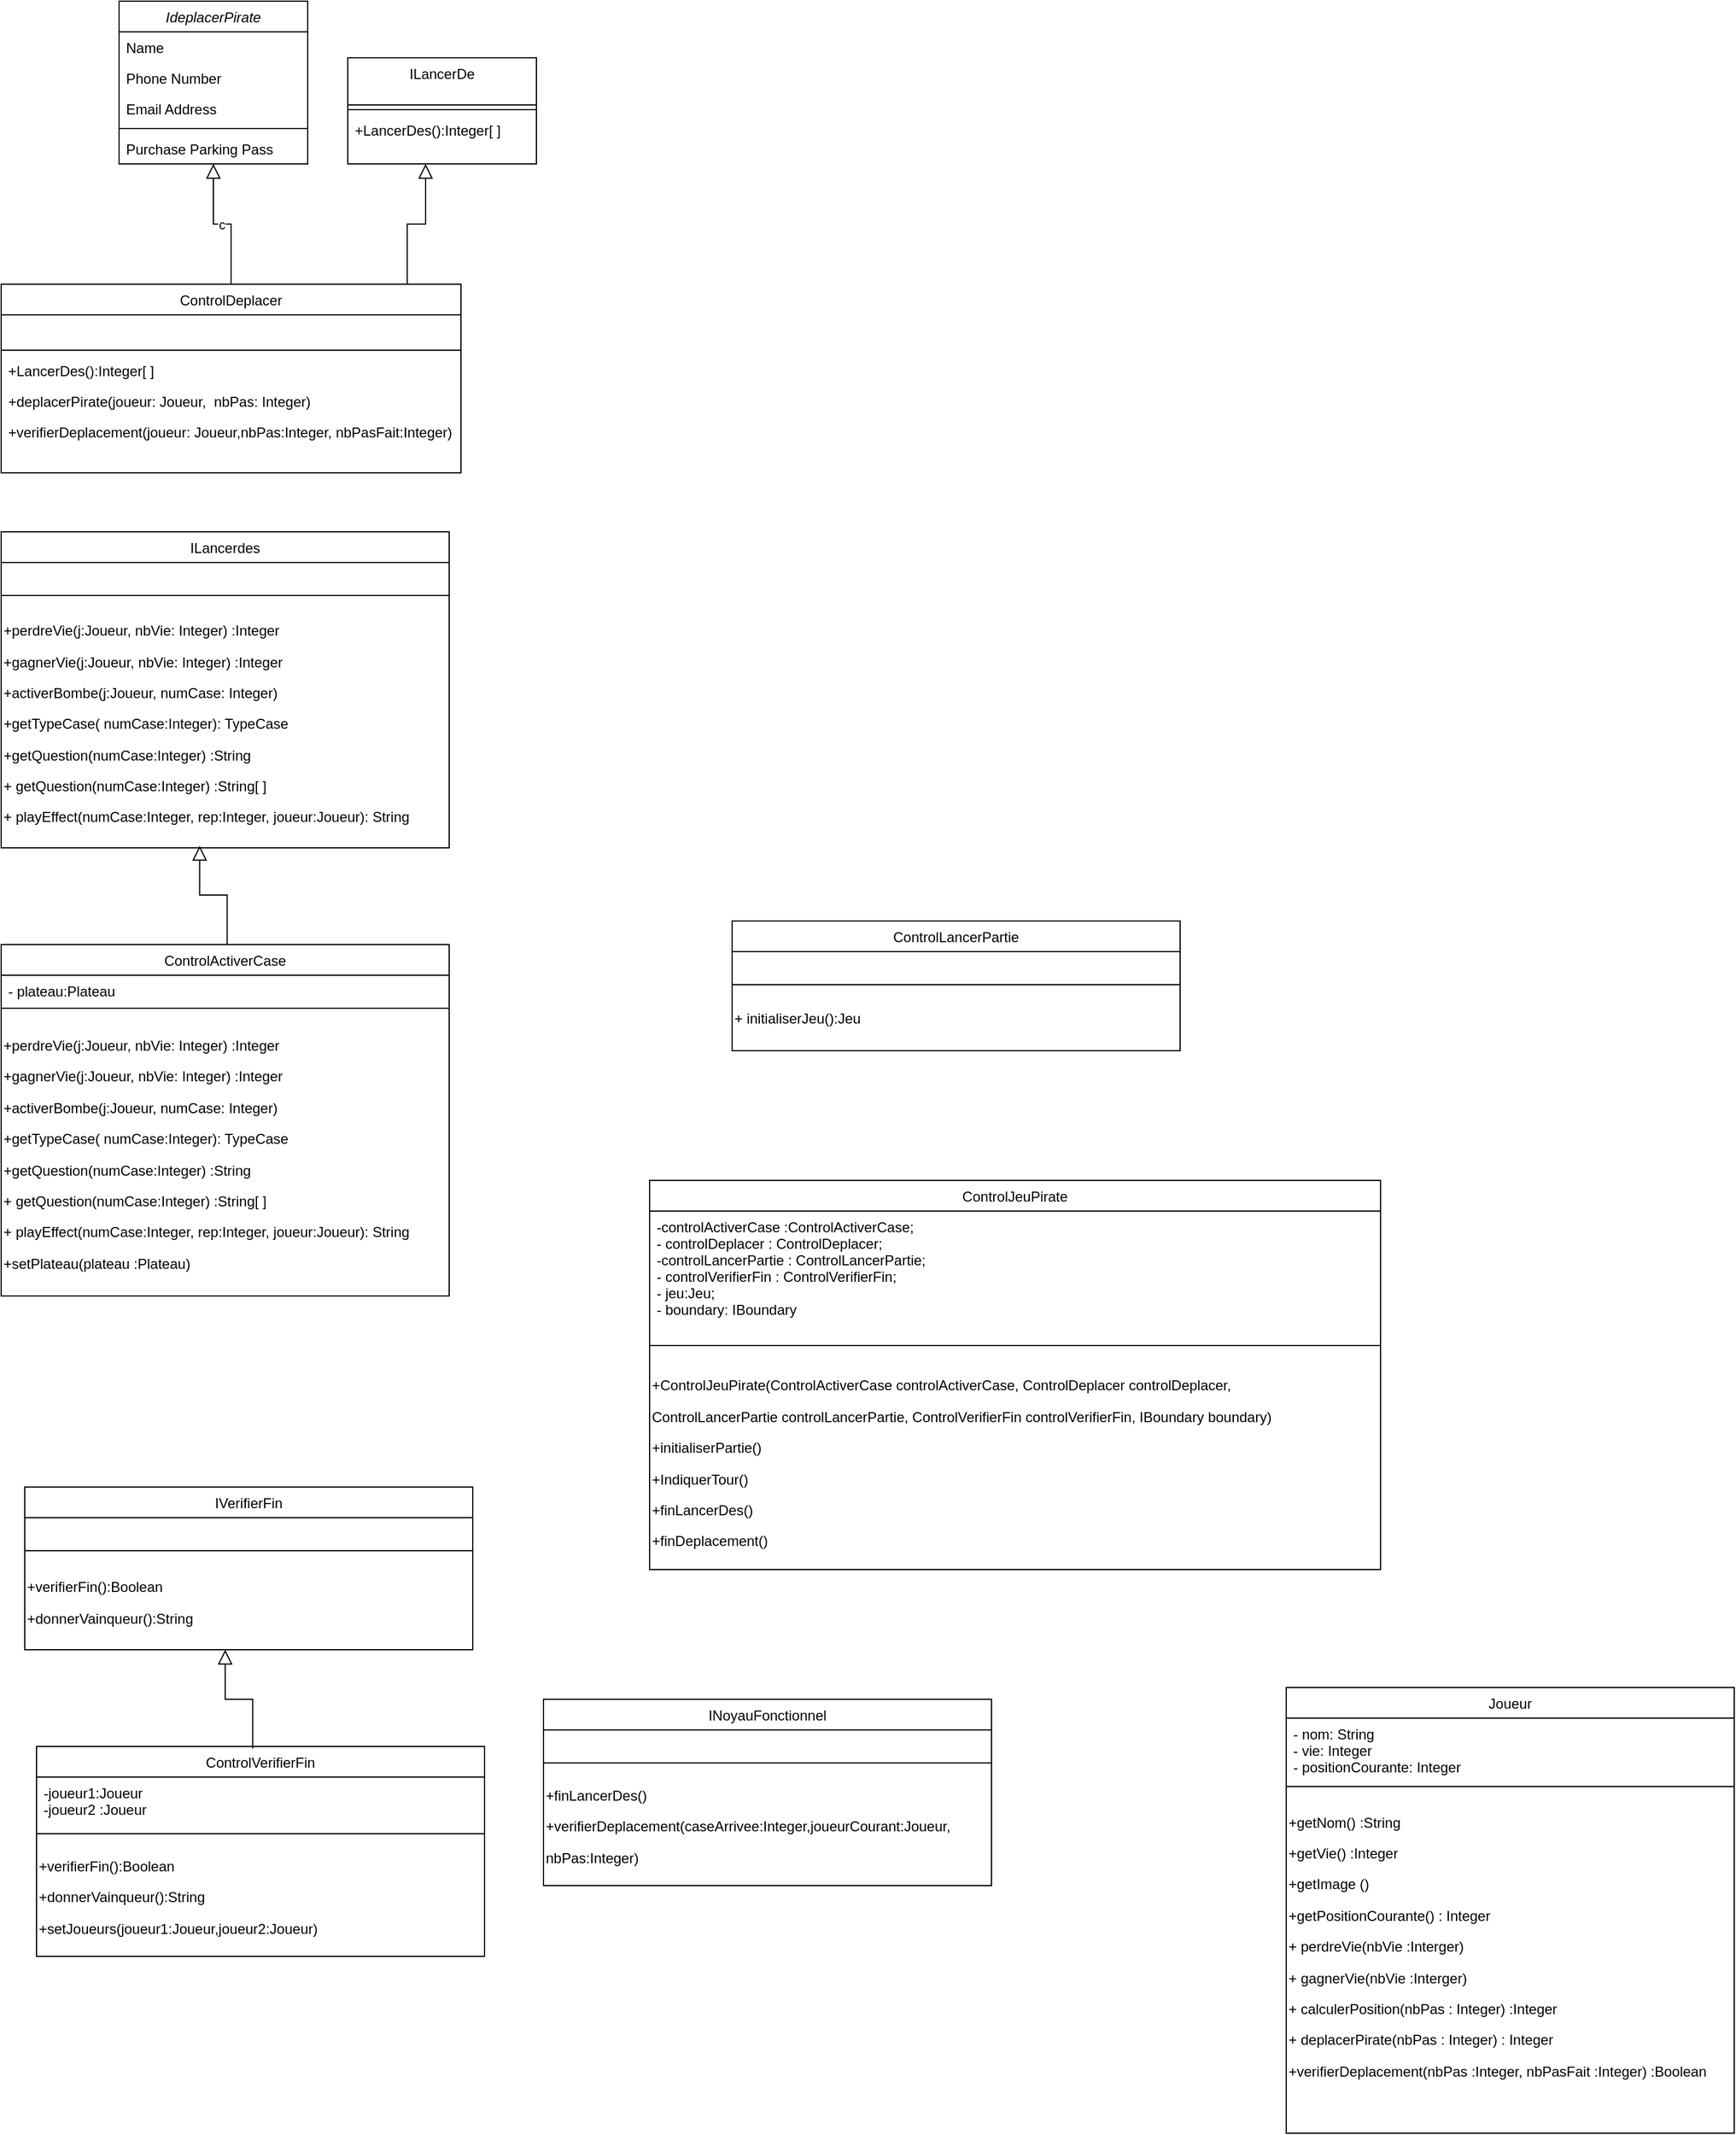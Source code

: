 <mxfile version="24.2.7" type="github">
  <diagram id="C5RBs43oDa-KdzZeNtuy" name="Page-1">
    <mxGraphModel dx="3393" dy="2230" grid="1" gridSize="10" guides="1" tooltips="1" connect="1" arrows="1" fold="1" page="1" pageScale="1" pageWidth="827" pageHeight="1169" math="0" shadow="0">
      <root>
        <mxCell id="WIyWlLk6GJQsqaUBKTNV-0" />
        <mxCell id="WIyWlLk6GJQsqaUBKTNV-1" parent="WIyWlLk6GJQsqaUBKTNV-0" />
        <mxCell id="zkfFHV4jXpPFQw0GAbJ--0" value="IdeplacerPirate" style="swimlane;fontStyle=2;align=center;verticalAlign=top;childLayout=stackLayout;horizontal=1;startSize=26;horizontalStack=0;resizeParent=1;resizeLast=0;collapsible=1;marginBottom=0;rounded=0;shadow=0;strokeWidth=1;" parent="WIyWlLk6GJQsqaUBKTNV-1" vertex="1">
          <mxGeometry x="220" y="120" width="160" height="138" as="geometry">
            <mxRectangle x="230" y="140" width="160" height="26" as="alternateBounds" />
          </mxGeometry>
        </mxCell>
        <mxCell id="zkfFHV4jXpPFQw0GAbJ--1" value="Name" style="text;align=left;verticalAlign=top;spacingLeft=4;spacingRight=4;overflow=hidden;rotatable=0;points=[[0,0.5],[1,0.5]];portConstraint=eastwest;" parent="zkfFHV4jXpPFQw0GAbJ--0" vertex="1">
          <mxGeometry y="26" width="160" height="26" as="geometry" />
        </mxCell>
        <mxCell id="zkfFHV4jXpPFQw0GAbJ--2" value="Phone Number" style="text;align=left;verticalAlign=top;spacingLeft=4;spacingRight=4;overflow=hidden;rotatable=0;points=[[0,0.5],[1,0.5]];portConstraint=eastwest;rounded=0;shadow=0;html=0;" parent="zkfFHV4jXpPFQw0GAbJ--0" vertex="1">
          <mxGeometry y="52" width="160" height="26" as="geometry" />
        </mxCell>
        <mxCell id="zkfFHV4jXpPFQw0GAbJ--3" value="Email Address" style="text;align=left;verticalAlign=top;spacingLeft=4;spacingRight=4;overflow=hidden;rotatable=0;points=[[0,0.5],[1,0.5]];portConstraint=eastwest;rounded=0;shadow=0;html=0;" parent="zkfFHV4jXpPFQw0GAbJ--0" vertex="1">
          <mxGeometry y="78" width="160" height="26" as="geometry" />
        </mxCell>
        <mxCell id="zkfFHV4jXpPFQw0GAbJ--4" value="" style="line;html=1;strokeWidth=1;align=left;verticalAlign=middle;spacingTop=-1;spacingLeft=3;spacingRight=3;rotatable=0;labelPosition=right;points=[];portConstraint=eastwest;" parent="zkfFHV4jXpPFQw0GAbJ--0" vertex="1">
          <mxGeometry y="104" width="160" height="8" as="geometry" />
        </mxCell>
        <mxCell id="zkfFHV4jXpPFQw0GAbJ--5" value="Purchase Parking Pass" style="text;align=left;verticalAlign=top;spacingLeft=4;spacingRight=4;overflow=hidden;rotatable=0;points=[[0,0.5],[1,0.5]];portConstraint=eastwest;" parent="zkfFHV4jXpPFQw0GAbJ--0" vertex="1">
          <mxGeometry y="112" width="160" height="26" as="geometry" />
        </mxCell>
        <mxCell id="zkfFHV4jXpPFQw0GAbJ--6" value="ControlDeplacer" style="swimlane;fontStyle=0;align=center;verticalAlign=top;childLayout=stackLayout;horizontal=1;startSize=26;horizontalStack=0;resizeParent=1;resizeLast=0;collapsible=1;marginBottom=0;rounded=0;shadow=0;strokeWidth=1;" parent="WIyWlLk6GJQsqaUBKTNV-1" vertex="1">
          <mxGeometry x="120" y="360" width="390" height="160" as="geometry">
            <mxRectangle x="130" y="380" width="160" height="26" as="alternateBounds" />
          </mxGeometry>
        </mxCell>
        <mxCell id="zkfFHV4jXpPFQw0GAbJ--7" value="                         " style="text;align=left;verticalAlign=top;spacingLeft=4;spacingRight=4;overflow=hidden;rotatable=0;points=[[0,0.5],[1,0.5]];portConstraint=eastwest;" parent="zkfFHV4jXpPFQw0GAbJ--6" vertex="1">
          <mxGeometry y="26" width="390" height="26" as="geometry" />
        </mxCell>
        <mxCell id="zkfFHV4jXpPFQw0GAbJ--9" value="" style="line;html=1;strokeWidth=1;align=left;verticalAlign=middle;spacingTop=-1;spacingLeft=3;spacingRight=3;rotatable=0;labelPosition=right;points=[];portConstraint=eastwest;" parent="zkfFHV4jXpPFQw0GAbJ--6" vertex="1">
          <mxGeometry y="52" width="390" height="8" as="geometry" />
        </mxCell>
        <mxCell id="zkfFHV4jXpPFQw0GAbJ--10" value="+LancerDes():Integer[ ]" style="text;align=left;verticalAlign=top;spacingLeft=4;spacingRight=4;overflow=hidden;rotatable=0;points=[[0,0.5],[1,0.5]];portConstraint=eastwest;fontStyle=0" parent="zkfFHV4jXpPFQw0GAbJ--6" vertex="1">
          <mxGeometry y="60" width="390" height="26" as="geometry" />
        </mxCell>
        <mxCell id="zkfFHV4jXpPFQw0GAbJ--11" value="+deplacerPirate(joueur: Joueur,  nbPas: Integer)" style="text;align=left;verticalAlign=top;spacingLeft=4;spacingRight=4;overflow=hidden;rotatable=0;points=[[0,0.5],[1,0.5]];portConstraint=eastwest;" parent="zkfFHV4jXpPFQw0GAbJ--6" vertex="1">
          <mxGeometry y="86" width="390" height="26" as="geometry" />
        </mxCell>
        <mxCell id="rYgNnZlvp2lOwRGBePte-1" value="+verifierDeplacement(joueur: Joueur,nbPas:Integer, nbPasFait:Integer)" style="text;align=left;verticalAlign=top;spacingLeft=4;spacingRight=4;overflow=hidden;rotatable=0;points=[[0,0.5],[1,0.5]];portConstraint=eastwest;" vertex="1" parent="zkfFHV4jXpPFQw0GAbJ--6">
          <mxGeometry y="112" width="390" height="26" as="geometry" />
        </mxCell>
        <mxCell id="zkfFHV4jXpPFQw0GAbJ--12" value="c" style="endArrow=block;endSize=10;endFill=0;shadow=0;strokeWidth=1;rounded=0;curved=0;edgeStyle=elbowEdgeStyle;elbow=vertical;" parent="WIyWlLk6GJQsqaUBKTNV-1" source="zkfFHV4jXpPFQw0GAbJ--6" target="zkfFHV4jXpPFQw0GAbJ--0" edge="1">
          <mxGeometry width="160" relative="1" as="geometry">
            <mxPoint x="200" y="203" as="sourcePoint" />
            <mxPoint x="200" y="203" as="targetPoint" />
          </mxGeometry>
        </mxCell>
        <mxCell id="zkfFHV4jXpPFQw0GAbJ--13" value="Joueur" style="swimlane;fontStyle=0;align=center;verticalAlign=top;childLayout=stackLayout;horizontal=1;startSize=26;horizontalStack=0;resizeParent=1;resizeLast=0;collapsible=1;marginBottom=0;rounded=0;shadow=0;strokeWidth=1;" parent="WIyWlLk6GJQsqaUBKTNV-1" vertex="1">
          <mxGeometry x="1210" y="1550" width="380" height="378" as="geometry">
            <mxRectangle x="340" y="380" width="170" height="26" as="alternateBounds" />
          </mxGeometry>
        </mxCell>
        <mxCell id="zkfFHV4jXpPFQw0GAbJ--14" value="- nom: String&#xa;- vie: Integer&#xa;- positionCourante: Integer" style="text;align=left;verticalAlign=top;spacingLeft=4;spacingRight=4;overflow=hidden;rotatable=0;points=[[0,0.5],[1,0.5]];portConstraint=eastwest;" parent="zkfFHV4jXpPFQw0GAbJ--13" vertex="1">
          <mxGeometry y="26" width="380" height="54" as="geometry" />
        </mxCell>
        <mxCell id="zkfFHV4jXpPFQw0GAbJ--15" value="" style="line;html=1;strokeWidth=1;align=left;verticalAlign=middle;spacingTop=-1;spacingLeft=3;spacingRight=3;rotatable=0;labelPosition=right;points=[];portConstraint=eastwest;" parent="zkfFHV4jXpPFQw0GAbJ--13" vertex="1">
          <mxGeometry y="80" width="380" height="8" as="geometry" />
        </mxCell>
        <mxCell id="rYgNnZlvp2lOwRGBePte-4" value="&lt;p class=&quot;MsoNormal&quot;&gt;+getNom()&amp;nbsp;:String&lt;/p&gt;&lt;p style=&quot;&quot; class=&quot;MsoNormal&quot;&gt;&lt;span style=&quot;background-color: initial;&quot;&gt;+getVie()&amp;nbsp;:Integer&lt;/span&gt;&lt;/p&gt;&lt;p class=&quot;MsoNormal&quot;&gt;+getImage&amp;nbsp;()&lt;/p&gt;&lt;p class=&quot;MsoNormal&quot;&gt;+getPositionCourante()&amp;nbsp;: Integer&lt;/p&gt;&lt;p class=&quot;MsoNormal&quot;&gt;+ perdreVie(nbVie&amp;nbsp;:Interger)&amp;nbsp;&lt;/p&gt;&lt;p class=&quot;MsoNormal&quot;&gt;+ gagnerVie(nbVie&amp;nbsp;:Interger)&amp;nbsp;&lt;/p&gt;&lt;p class=&quot;MsoNormal&quot;&gt;+ calculerPosition(nbPas&amp;nbsp;: Integer)&amp;nbsp;:Integer&lt;/p&gt;&lt;p class=&quot;MsoNormal&quot;&gt;+ deplacerPirate(nbPas&amp;nbsp;: Integer)&amp;nbsp;: Integer&lt;/p&gt;&lt;p class=&quot;MsoNormal&quot;&gt;+verifierDeplacement(nbPas&amp;nbsp;:Integer, nbPasFait&amp;nbsp;:Integer)&amp;nbsp;:Boolean&lt;/p&gt;&lt;p class=&quot;MsoNormal&quot;&gt;&lt;br&gt;&lt;/p&gt;" style="text;html=1;align=left;verticalAlign=middle;resizable=0;points=[];autosize=1;strokeColor=none;fillColor=none;" vertex="1" parent="zkfFHV4jXpPFQw0GAbJ--13">
          <mxGeometry y="88" width="380" height="290" as="geometry" />
        </mxCell>
        <mxCell id="zkfFHV4jXpPFQw0GAbJ--17" value="ILancerDe" style="swimlane;fontStyle=0;align=center;verticalAlign=top;childLayout=stackLayout;horizontal=1;startSize=40;horizontalStack=0;resizeParent=1;resizeLast=0;collapsible=1;marginBottom=0;rounded=0;shadow=0;strokeWidth=1;" parent="WIyWlLk6GJQsqaUBKTNV-1" vertex="1">
          <mxGeometry x="414" y="168" width="160" height="90" as="geometry">
            <mxRectangle x="550" y="140" width="160" height="26" as="alternateBounds" />
          </mxGeometry>
        </mxCell>
        <mxCell id="zkfFHV4jXpPFQw0GAbJ--23" value="" style="line;html=1;strokeWidth=1;align=left;verticalAlign=middle;spacingTop=-1;spacingLeft=3;spacingRight=3;rotatable=0;labelPosition=right;points=[];portConstraint=eastwest;" parent="zkfFHV4jXpPFQw0GAbJ--17" vertex="1">
          <mxGeometry y="40" width="160" height="8" as="geometry" />
        </mxCell>
        <mxCell id="zkfFHV4jXpPFQw0GAbJ--24" value="+LancerDes():Integer[ ]" style="text;align=left;verticalAlign=top;spacingLeft=4;spacingRight=4;overflow=hidden;rotatable=0;points=[[0,0.5],[1,0.5]];portConstraint=eastwest;" parent="zkfFHV4jXpPFQw0GAbJ--17" vertex="1">
          <mxGeometry y="48" width="160" height="26" as="geometry" />
        </mxCell>
        <mxCell id="rYgNnZlvp2lOwRGBePte-0" value="" style="endArrow=block;endSize=10;endFill=0;shadow=0;strokeWidth=1;rounded=0;curved=0;edgeStyle=elbowEdgeStyle;elbow=vertical;exitX=0.883;exitY=0.002;exitDx=0;exitDy=0;exitPerimeter=0;" edge="1" parent="WIyWlLk6GJQsqaUBKTNV-1" source="zkfFHV4jXpPFQw0GAbJ--6">
          <mxGeometry width="160" relative="1" as="geometry">
            <mxPoint x="260" y="340" as="sourcePoint" />
            <mxPoint x="480" y="258" as="targetPoint" />
          </mxGeometry>
        </mxCell>
        <mxCell id="rYgNnZlvp2lOwRGBePte-8" value="ILancerdes" style="swimlane;fontStyle=0;align=center;verticalAlign=top;childLayout=stackLayout;horizontal=1;startSize=26;horizontalStack=0;resizeParent=1;resizeLast=0;collapsible=1;marginBottom=0;rounded=0;shadow=0;strokeWidth=1;" vertex="1" parent="WIyWlLk6GJQsqaUBKTNV-1">
          <mxGeometry x="120" y="570" width="380" height="268" as="geometry">
            <mxRectangle x="340" y="380" width="170" height="26" as="alternateBounds" />
          </mxGeometry>
        </mxCell>
        <mxCell id="rYgNnZlvp2lOwRGBePte-9" value="                                                     " style="text;align=left;verticalAlign=top;spacingLeft=4;spacingRight=4;overflow=hidden;rotatable=0;points=[[0,0.5],[1,0.5]];portConstraint=eastwest;" vertex="1" parent="rYgNnZlvp2lOwRGBePte-8">
          <mxGeometry y="26" width="380" height="24" as="geometry" />
        </mxCell>
        <mxCell id="rYgNnZlvp2lOwRGBePte-10" value="" style="line;html=1;strokeWidth=1;align=left;verticalAlign=middle;spacingTop=-1;spacingLeft=3;spacingRight=3;rotatable=0;labelPosition=right;points=[];portConstraint=eastwest;" vertex="1" parent="rYgNnZlvp2lOwRGBePte-8">
          <mxGeometry y="50" width="380" height="8" as="geometry" />
        </mxCell>
        <mxCell id="rYgNnZlvp2lOwRGBePte-11" value="&lt;p class=&quot;MsoNormal&quot;&gt;+perdreVie(j:Joueur, nbVie: Integer)&amp;nbsp;:Integer&lt;/p&gt;&lt;p style=&quot;&quot; class=&quot;MsoNormal&quot;&gt;&lt;span style=&quot;background-color: initial;&quot;&gt;+gagnerVie(&lt;/span&gt;&lt;span style=&quot;background-color: initial;&quot;&gt;j:Joueur, nbVie: Integer&lt;/span&gt;&lt;span style=&quot;background-color: initial;&quot;&gt;)&amp;nbsp;:Integer&lt;/span&gt;&lt;/p&gt;&lt;p class=&quot;MsoNormal&quot;&gt;+activerBombe(&lt;span style=&quot;background-color: initial;&quot;&gt;j:Joueur, numCase: Integer&lt;/span&gt;&lt;span style=&quot;background-color: initial;&quot;&gt;)&lt;/span&gt;&lt;/p&gt;&lt;p class=&quot;MsoNormal&quot;&gt;+getTypeCase( numCase:Integer): TypeCase&lt;/p&gt;&lt;p class=&quot;MsoNormal&quot;&gt;+&lt;span style=&quot;background-color: initial;&quot;&gt;getQuestion(numCase:Integer) :String&lt;/span&gt;&lt;span style=&quot;background-color: initial;&quot;&gt;&amp;nbsp;&lt;/span&gt;&lt;/p&gt;&lt;p class=&quot;MsoNormal&quot;&gt;+ getQuestion(numCase:Integer) :String[ ]&amp;nbsp;&lt;/p&gt;&lt;p class=&quot;MsoNormal&quot;&gt;+&amp;nbsp;playEffect(numCase:Integer, rep:Integer, joueur:Joueur): String&lt;/p&gt;" style="text;html=1;align=left;verticalAlign=middle;resizable=0;points=[];autosize=1;strokeColor=none;fillColor=none;" vertex="1" parent="rYgNnZlvp2lOwRGBePte-8">
          <mxGeometry y="58" width="380" height="210" as="geometry" />
        </mxCell>
        <mxCell id="rYgNnZlvp2lOwRGBePte-12" value="ControlActiverCase" style="swimlane;fontStyle=0;align=center;verticalAlign=top;childLayout=stackLayout;horizontal=1;startSize=26;horizontalStack=0;resizeParent=1;resizeLast=0;collapsible=1;marginBottom=0;rounded=0;shadow=0;strokeWidth=1;" vertex="1" parent="WIyWlLk6GJQsqaUBKTNV-1">
          <mxGeometry x="120" y="920" width="380" height="298" as="geometry">
            <mxRectangle x="340" y="380" width="170" height="26" as="alternateBounds" />
          </mxGeometry>
        </mxCell>
        <mxCell id="rYgNnZlvp2lOwRGBePte-13" value="- plateau:Plateau" style="text;align=left;verticalAlign=top;spacingLeft=4;spacingRight=4;overflow=hidden;rotatable=0;points=[[0,0.5],[1,0.5]];portConstraint=eastwest;" vertex="1" parent="rYgNnZlvp2lOwRGBePte-12">
          <mxGeometry y="26" width="380" height="24" as="geometry" />
        </mxCell>
        <mxCell id="rYgNnZlvp2lOwRGBePte-14" value="" style="line;html=1;strokeWidth=1;align=left;verticalAlign=middle;spacingTop=-1;spacingLeft=3;spacingRight=3;rotatable=0;labelPosition=right;points=[];portConstraint=eastwest;" vertex="1" parent="rYgNnZlvp2lOwRGBePte-12">
          <mxGeometry y="50" width="380" height="8" as="geometry" />
        </mxCell>
        <mxCell id="rYgNnZlvp2lOwRGBePte-15" value="&lt;p class=&quot;MsoNormal&quot;&gt;+perdreVie(j:Joueur, nbVie: Integer)&amp;nbsp;:Integer&lt;/p&gt;&lt;p style=&quot;&quot; class=&quot;MsoNormal&quot;&gt;&lt;span style=&quot;background-color: initial;&quot;&gt;+gagnerVie(&lt;/span&gt;&lt;span style=&quot;background-color: initial;&quot;&gt;j:Joueur, nbVie: Integer&lt;/span&gt;&lt;span style=&quot;background-color: initial;&quot;&gt;)&amp;nbsp;:Integer&lt;/span&gt;&lt;/p&gt;&lt;p class=&quot;MsoNormal&quot;&gt;+activerBombe(&lt;span style=&quot;background-color: initial;&quot;&gt;j:Joueur, numCase: Integer&lt;/span&gt;&lt;span style=&quot;background-color: initial;&quot;&gt;)&lt;/span&gt;&lt;/p&gt;&lt;p class=&quot;MsoNormal&quot;&gt;+getTypeCase( numCase:Integer): TypeCase&lt;/p&gt;&lt;p class=&quot;MsoNormal&quot;&gt;+&lt;span style=&quot;background-color: initial;&quot;&gt;getQuestion(numCase:Integer) :String&lt;/span&gt;&lt;span style=&quot;background-color: initial;&quot;&gt;&amp;nbsp;&lt;/span&gt;&lt;/p&gt;&lt;p class=&quot;MsoNormal&quot;&gt;+ getQuestion(numCase:Integer) :String[ ]&amp;nbsp;&lt;/p&gt;&lt;p class=&quot;MsoNormal&quot;&gt;+&amp;nbsp;playEffect(numCase:Integer, rep:Integer, joueur:Joueur): String&lt;/p&gt;&lt;p class=&quot;MsoNormal&quot;&gt;+setPlateau(plateau :Plateau)&lt;/p&gt;" style="text;html=1;align=left;verticalAlign=middle;resizable=0;points=[];autosize=1;strokeColor=none;fillColor=none;" vertex="1" parent="rYgNnZlvp2lOwRGBePte-12">
          <mxGeometry y="58" width="380" height="240" as="geometry" />
        </mxCell>
        <mxCell id="rYgNnZlvp2lOwRGBePte-18" value="" style="endArrow=block;endSize=10;endFill=0;shadow=0;strokeWidth=1;rounded=0;curved=0;edgeStyle=elbowEdgeStyle;elbow=vertical;exitX=0.193;exitY=-0.021;exitDx=0;exitDy=0;exitPerimeter=0;" edge="1" parent="WIyWlLk6GJQsqaUBKTNV-1">
          <mxGeometry width="160" relative="1" as="geometry">
            <mxPoint x="311.67" y="920.002" as="sourcePoint" />
            <mxPoint x="288.33" y="836.26" as="targetPoint" />
          </mxGeometry>
        </mxCell>
        <mxCell id="rYgNnZlvp2lOwRGBePte-19" value="ControlLancerPartie" style="swimlane;fontStyle=0;align=center;verticalAlign=top;childLayout=stackLayout;horizontal=1;startSize=26;horizontalStack=0;resizeParent=1;resizeLast=0;collapsible=1;marginBottom=0;rounded=0;shadow=0;strokeWidth=1;" vertex="1" parent="WIyWlLk6GJQsqaUBKTNV-1">
          <mxGeometry x="740" y="900" width="380" height="110" as="geometry">
            <mxRectangle x="340" y="380" width="170" height="26" as="alternateBounds" />
          </mxGeometry>
        </mxCell>
        <mxCell id="rYgNnZlvp2lOwRGBePte-20" value="                                " style="text;align=left;verticalAlign=top;spacingLeft=4;spacingRight=4;overflow=hidden;rotatable=0;points=[[0,0.5],[1,0.5]];portConstraint=eastwest;" vertex="1" parent="rYgNnZlvp2lOwRGBePte-19">
          <mxGeometry y="26" width="380" height="24" as="geometry" />
        </mxCell>
        <mxCell id="rYgNnZlvp2lOwRGBePte-21" value="" style="line;html=1;strokeWidth=1;align=left;verticalAlign=middle;spacingTop=-1;spacingLeft=3;spacingRight=3;rotatable=0;labelPosition=right;points=[];portConstraint=eastwest;" vertex="1" parent="rYgNnZlvp2lOwRGBePte-19">
          <mxGeometry y="50" width="380" height="8" as="geometry" />
        </mxCell>
        <mxCell id="rYgNnZlvp2lOwRGBePte-22" value="&lt;p class=&quot;MsoNormal&quot;&gt;+ initialiserJeu():Jeu&lt;/p&gt;" style="text;html=1;align=left;verticalAlign=middle;resizable=0;points=[];autosize=1;strokeColor=none;fillColor=none;" vertex="1" parent="rYgNnZlvp2lOwRGBePte-19">
          <mxGeometry y="58" width="380" height="50" as="geometry" />
        </mxCell>
        <mxCell id="rYgNnZlvp2lOwRGBePte-23" value="IVerifierFin" style="swimlane;fontStyle=0;align=center;verticalAlign=top;childLayout=stackLayout;horizontal=1;startSize=26;horizontalStack=0;resizeParent=1;resizeLast=0;collapsible=1;marginBottom=0;rounded=0;shadow=0;strokeWidth=1;" vertex="1" parent="WIyWlLk6GJQsqaUBKTNV-1">
          <mxGeometry x="140" y="1380" width="380" height="138" as="geometry">
            <mxRectangle x="340" y="380" width="170" height="26" as="alternateBounds" />
          </mxGeometry>
        </mxCell>
        <mxCell id="rYgNnZlvp2lOwRGBePte-24" value="                                " style="text;align=left;verticalAlign=top;spacingLeft=4;spacingRight=4;overflow=hidden;rotatable=0;points=[[0,0.5],[1,0.5]];portConstraint=eastwest;" vertex="1" parent="rYgNnZlvp2lOwRGBePte-23">
          <mxGeometry y="26" width="380" height="24" as="geometry" />
        </mxCell>
        <mxCell id="rYgNnZlvp2lOwRGBePte-25" value="" style="line;html=1;strokeWidth=1;align=left;verticalAlign=middle;spacingTop=-1;spacingLeft=3;spacingRight=3;rotatable=0;labelPosition=right;points=[];portConstraint=eastwest;" vertex="1" parent="rYgNnZlvp2lOwRGBePte-23">
          <mxGeometry y="50" width="380" height="8" as="geometry" />
        </mxCell>
        <mxCell id="rYgNnZlvp2lOwRGBePte-26" value="&lt;p class=&quot;MsoNormal&quot;&gt;+verifierFin():Boolean&lt;/p&gt;&lt;p class=&quot;MsoNormal&quot;&gt;&lt;span style=&quot;background-color: initial;&quot;&gt;+donnerVainqueur():String&lt;/span&gt;&lt;/p&gt;" style="text;html=1;align=left;verticalAlign=middle;resizable=0;points=[];autosize=1;strokeColor=none;fillColor=none;" vertex="1" parent="rYgNnZlvp2lOwRGBePte-23">
          <mxGeometry y="58" width="380" height="80" as="geometry" />
        </mxCell>
        <mxCell id="rYgNnZlvp2lOwRGBePte-27" value="ControlVerifierFin" style="swimlane;fontStyle=0;align=center;verticalAlign=top;childLayout=stackLayout;horizontal=1;startSize=26;horizontalStack=0;resizeParent=1;resizeLast=0;collapsible=1;marginBottom=0;rounded=0;shadow=0;strokeWidth=1;" vertex="1" parent="WIyWlLk6GJQsqaUBKTNV-1">
          <mxGeometry x="150" y="1600" width="380" height="178" as="geometry">
            <mxRectangle x="340" y="380" width="170" height="26" as="alternateBounds" />
          </mxGeometry>
        </mxCell>
        <mxCell id="rYgNnZlvp2lOwRGBePte-28" value="-joueur1:Joueur&#xa;-joueur2 :Joueur" style="text;align=left;verticalAlign=top;spacingLeft=4;spacingRight=4;overflow=hidden;rotatable=0;points=[[0,0.5],[1,0.5]];portConstraint=eastwest;" vertex="1" parent="rYgNnZlvp2lOwRGBePte-27">
          <mxGeometry y="26" width="380" height="44" as="geometry" />
        </mxCell>
        <mxCell id="rYgNnZlvp2lOwRGBePte-29" value="" style="line;html=1;strokeWidth=1;align=left;verticalAlign=middle;spacingTop=-1;spacingLeft=3;spacingRight=3;rotatable=0;labelPosition=right;points=[];portConstraint=eastwest;" vertex="1" parent="rYgNnZlvp2lOwRGBePte-27">
          <mxGeometry y="70" width="380" height="8" as="geometry" />
        </mxCell>
        <mxCell id="rYgNnZlvp2lOwRGBePte-30" value="&lt;p class=&quot;MsoNormal&quot;&gt;+verifierFin():Boolean&lt;/p&gt;&lt;p class=&quot;MsoNormal&quot;&gt;&lt;span style=&quot;background-color: initial;&quot;&gt;+donnerVainqueur():String&lt;/span&gt;&lt;/p&gt;&lt;p class=&quot;MsoNormal&quot;&gt;&lt;span style=&quot;background-color: initial;&quot;&gt;+setJoueurs(joueur1:Joueur,joueur2:Joueur)&lt;/span&gt;&lt;/p&gt;" style="text;html=1;align=left;verticalAlign=middle;resizable=0;points=[];autosize=1;strokeColor=none;fillColor=none;" vertex="1" parent="rYgNnZlvp2lOwRGBePte-27">
          <mxGeometry y="78" width="380" height="100" as="geometry" />
        </mxCell>
        <mxCell id="rYgNnZlvp2lOwRGBePte-31" value="" style="endArrow=block;endSize=10;endFill=0;shadow=0;strokeWidth=1;rounded=0;curved=0;edgeStyle=elbowEdgeStyle;elbow=vertical;exitX=0.193;exitY=-0.021;exitDx=0;exitDy=0;exitPerimeter=0;" edge="1" parent="WIyWlLk6GJQsqaUBKTNV-1">
          <mxGeometry width="160" relative="1" as="geometry">
            <mxPoint x="333.34" y="1601.742" as="sourcePoint" />
            <mxPoint x="310" y="1518" as="targetPoint" />
          </mxGeometry>
        </mxCell>
        <mxCell id="rYgNnZlvp2lOwRGBePte-32" value="ControlJeuPirate" style="swimlane;fontStyle=0;align=center;verticalAlign=top;childLayout=stackLayout;horizontal=1;startSize=26;horizontalStack=0;resizeParent=1;resizeLast=0;collapsible=1;marginBottom=0;rounded=0;shadow=0;strokeWidth=1;" vertex="1" parent="WIyWlLk6GJQsqaUBKTNV-1">
          <mxGeometry x="670" y="1120" width="620" height="330" as="geometry">
            <mxRectangle x="340" y="380" width="170" height="26" as="alternateBounds" />
          </mxGeometry>
        </mxCell>
        <mxCell id="rYgNnZlvp2lOwRGBePte-33" value="-controlActiverCase :ControlActiverCase;&#xa;- controlDeplacer : ControlDeplacer; &#xa;-controlLancerPartie : ControlLancerPartie;&#xa;- controlVerifierFin : ControlVerifierFin;&#xa;- jeu:Jeu;&#xa;- boundary: IBoundary" style="text;align=left;verticalAlign=top;spacingLeft=4;spacingRight=4;overflow=hidden;rotatable=0;points=[[0,0.5],[1,0.5]];portConstraint=eastwest;" vertex="1" parent="rYgNnZlvp2lOwRGBePte-32">
          <mxGeometry y="26" width="620" height="104" as="geometry" />
        </mxCell>
        <mxCell id="rYgNnZlvp2lOwRGBePte-34" value="" style="line;html=1;strokeWidth=1;align=left;verticalAlign=middle;spacingTop=-1;spacingLeft=3;spacingRight=3;rotatable=0;labelPosition=right;points=[];portConstraint=eastwest;" vertex="1" parent="rYgNnZlvp2lOwRGBePte-32">
          <mxGeometry y="130" width="620" height="20" as="geometry" />
        </mxCell>
        <mxCell id="rYgNnZlvp2lOwRGBePte-35" value="&lt;p class=&quot;MsoNormal&quot;&gt;+ControlJeuPirate(ControlActiverCase controlActiverCase,&amp;nbsp;&lt;span style=&quot;background-color: initial;&quot;&gt;ControlDeplacer controlDeplacer,&amp;nbsp;&lt;/span&gt;&lt;/p&gt;&lt;p class=&quot;MsoNormal&quot;&gt;&lt;span style=&quot;background-color: initial;&quot;&gt;ControlLancerPartie controlLancerPartie,&lt;/span&gt;&lt;span style=&quot;background-color: initial;&quot;&gt;&amp;nbsp;ControlVerifierFin controlVerifierFin, IBoundary boundary)&lt;/span&gt;&lt;/p&gt;&lt;p class=&quot;MsoNormal&quot;&gt;&lt;span style=&quot;background-color: initial;&quot;&gt;+initialiserPartie()&lt;/span&gt;&lt;/p&gt;&lt;p class=&quot;MsoNormal&quot;&gt;&lt;span style=&quot;background-color: initial;&quot;&gt;+IndiquerTour()&lt;/span&gt;&lt;/p&gt;&lt;p class=&quot;MsoNormal&quot;&gt;&lt;span style=&quot;background-color: initial;&quot;&gt;+finLancerDes()&lt;/span&gt;&lt;/p&gt;&lt;p class=&quot;MsoNormal&quot;&gt;&lt;span style=&quot;background-color: initial;&quot;&gt;+finDeplacement()&lt;/span&gt;&lt;/p&gt;" style="text;html=1;align=left;verticalAlign=middle;resizable=0;points=[];autosize=1;strokeColor=none;fillColor=none;" vertex="1" parent="rYgNnZlvp2lOwRGBePte-32">
          <mxGeometry y="150" width="620" height="180" as="geometry" />
        </mxCell>
        <mxCell id="rYgNnZlvp2lOwRGBePte-36" value="INoyauFonctionnel" style="swimlane;fontStyle=0;align=center;verticalAlign=top;childLayout=stackLayout;horizontal=1;startSize=26;horizontalStack=0;resizeParent=1;resizeLast=0;collapsible=1;marginBottom=0;rounded=0;shadow=0;strokeWidth=1;" vertex="1" parent="WIyWlLk6GJQsqaUBKTNV-1">
          <mxGeometry x="580" y="1560" width="380" height="158" as="geometry">
            <mxRectangle x="340" y="380" width="170" height="26" as="alternateBounds" />
          </mxGeometry>
        </mxCell>
        <mxCell id="rYgNnZlvp2lOwRGBePte-37" value="                                " style="text;align=left;verticalAlign=top;spacingLeft=4;spacingRight=4;overflow=hidden;rotatable=0;points=[[0,0.5],[1,0.5]];portConstraint=eastwest;" vertex="1" parent="rYgNnZlvp2lOwRGBePte-36">
          <mxGeometry y="26" width="380" height="24" as="geometry" />
        </mxCell>
        <mxCell id="rYgNnZlvp2lOwRGBePte-38" value="" style="line;html=1;strokeWidth=1;align=left;verticalAlign=middle;spacingTop=-1;spacingLeft=3;spacingRight=3;rotatable=0;labelPosition=right;points=[];portConstraint=eastwest;" vertex="1" parent="rYgNnZlvp2lOwRGBePte-36">
          <mxGeometry y="50" width="380" height="8" as="geometry" />
        </mxCell>
        <mxCell id="rYgNnZlvp2lOwRGBePte-39" value="&lt;p class=&quot;MsoNormal&quot;&gt;+finLancerDes()&lt;/p&gt;&lt;p class=&quot;MsoNormal&quot;&gt;&lt;span style=&quot;background-color: initial;&quot;&gt;+&lt;/span&gt;&lt;span style=&quot;background-color: initial;&quot;&gt;verifierDeplacement(caseArrivee:Integer,joueurCourant:Joueur,&amp;nbsp;&lt;/span&gt;&lt;/p&gt;&lt;p class=&quot;MsoNormal&quot;&gt;&lt;span style=&quot;background-color: initial;&quot;&gt;nbPas:Integer)&lt;/span&gt;&lt;/p&gt;" style="text;html=1;align=left;verticalAlign=middle;resizable=0;points=[];autosize=1;strokeColor=none;fillColor=none;" vertex="1" parent="rYgNnZlvp2lOwRGBePte-36">
          <mxGeometry y="58" width="380" height="100" as="geometry" />
        </mxCell>
      </root>
    </mxGraphModel>
  </diagram>
</mxfile>
